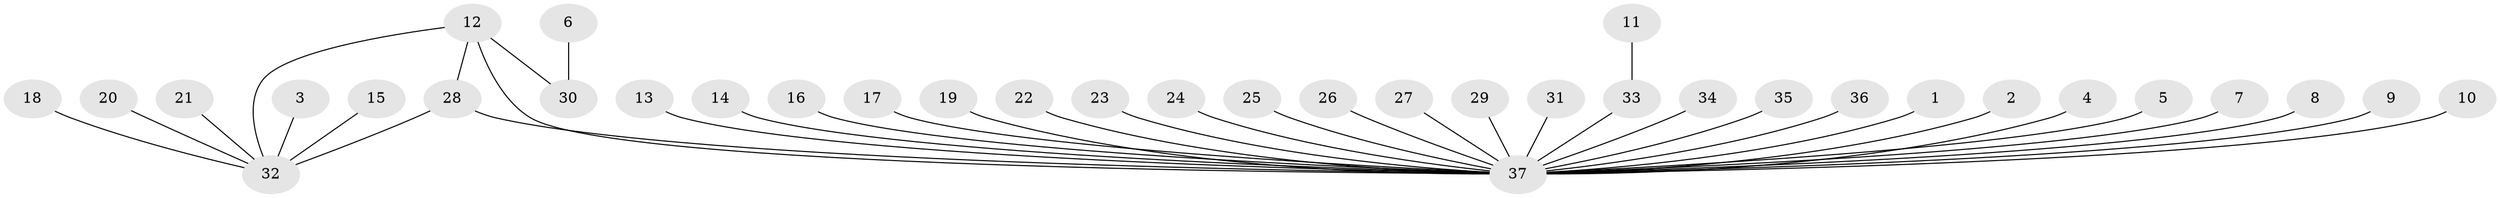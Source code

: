 // original degree distribution, {7: 0.00819672131147541, 4: 0.04918032786885246, 34: 0.00819672131147541, 1: 0.6147540983606558, 6: 0.01639344262295082, 5: 0.02459016393442623, 3: 0.08196721311475409, 2: 0.1885245901639344, 11: 0.00819672131147541}
// Generated by graph-tools (version 1.1) at 2025/36/03/04/25 23:36:57]
// undirected, 37 vertices, 38 edges
graph export_dot {
  node [color=gray90,style=filled];
  1;
  2;
  3;
  4;
  5;
  6;
  7;
  8;
  9;
  10;
  11;
  12;
  13;
  14;
  15;
  16;
  17;
  18;
  19;
  20;
  21;
  22;
  23;
  24;
  25;
  26;
  27;
  28;
  29;
  30;
  31;
  32;
  33;
  34;
  35;
  36;
  37;
  1 -- 37 [weight=1.0];
  2 -- 37 [weight=1.0];
  3 -- 32 [weight=1.0];
  4 -- 37 [weight=1.0];
  5 -- 37 [weight=1.0];
  6 -- 30 [weight=1.0];
  7 -- 37 [weight=1.0];
  8 -- 37 [weight=1.0];
  9 -- 37 [weight=1.0];
  10 -- 37 [weight=1.0];
  11 -- 33 [weight=1.0];
  12 -- 28 [weight=1.0];
  12 -- 30 [weight=1.0];
  12 -- 32 [weight=1.0];
  12 -- 37 [weight=1.0];
  13 -- 37 [weight=1.0];
  14 -- 37 [weight=1.0];
  15 -- 32 [weight=1.0];
  16 -- 37 [weight=1.0];
  17 -- 37 [weight=1.0];
  18 -- 32 [weight=1.0];
  19 -- 37 [weight=1.0];
  20 -- 32 [weight=1.0];
  21 -- 32 [weight=1.0];
  22 -- 37 [weight=1.0];
  23 -- 37 [weight=1.0];
  24 -- 37 [weight=1.0];
  25 -- 37 [weight=1.0];
  26 -- 37 [weight=1.0];
  27 -- 37 [weight=1.0];
  28 -- 32 [weight=2.0];
  28 -- 37 [weight=1.0];
  29 -- 37 [weight=1.0];
  31 -- 37 [weight=1.0];
  33 -- 37 [weight=2.0];
  34 -- 37 [weight=1.0];
  35 -- 37 [weight=1.0];
  36 -- 37 [weight=1.0];
}
